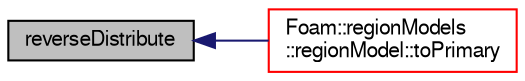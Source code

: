 digraph "reverseDistribute"
{
  bgcolor="transparent";
  edge [fontname="FreeSans",fontsize="10",labelfontname="FreeSans",labelfontsize="10"];
  node [fontname="FreeSans",fontsize="10",shape=record];
  rankdir="LR";
  Node5329 [label="reverseDistribute",height=0.2,width=0.4,color="black", fillcolor="grey75", style="filled", fontcolor="black"];
  Node5329 -> Node5330 [dir="back",color="midnightblue",fontsize="10",style="solid",fontname="FreeSans"];
  Node5330 [label="Foam::regionModels\l::regionModel::toPrimary",height=0.2,width=0.4,color="red",URL="$a28998.html#a9eb06bf3e9f3a48d073f510de8eb8463",tooltip="Convert a local region field to the primary region. "];
}
